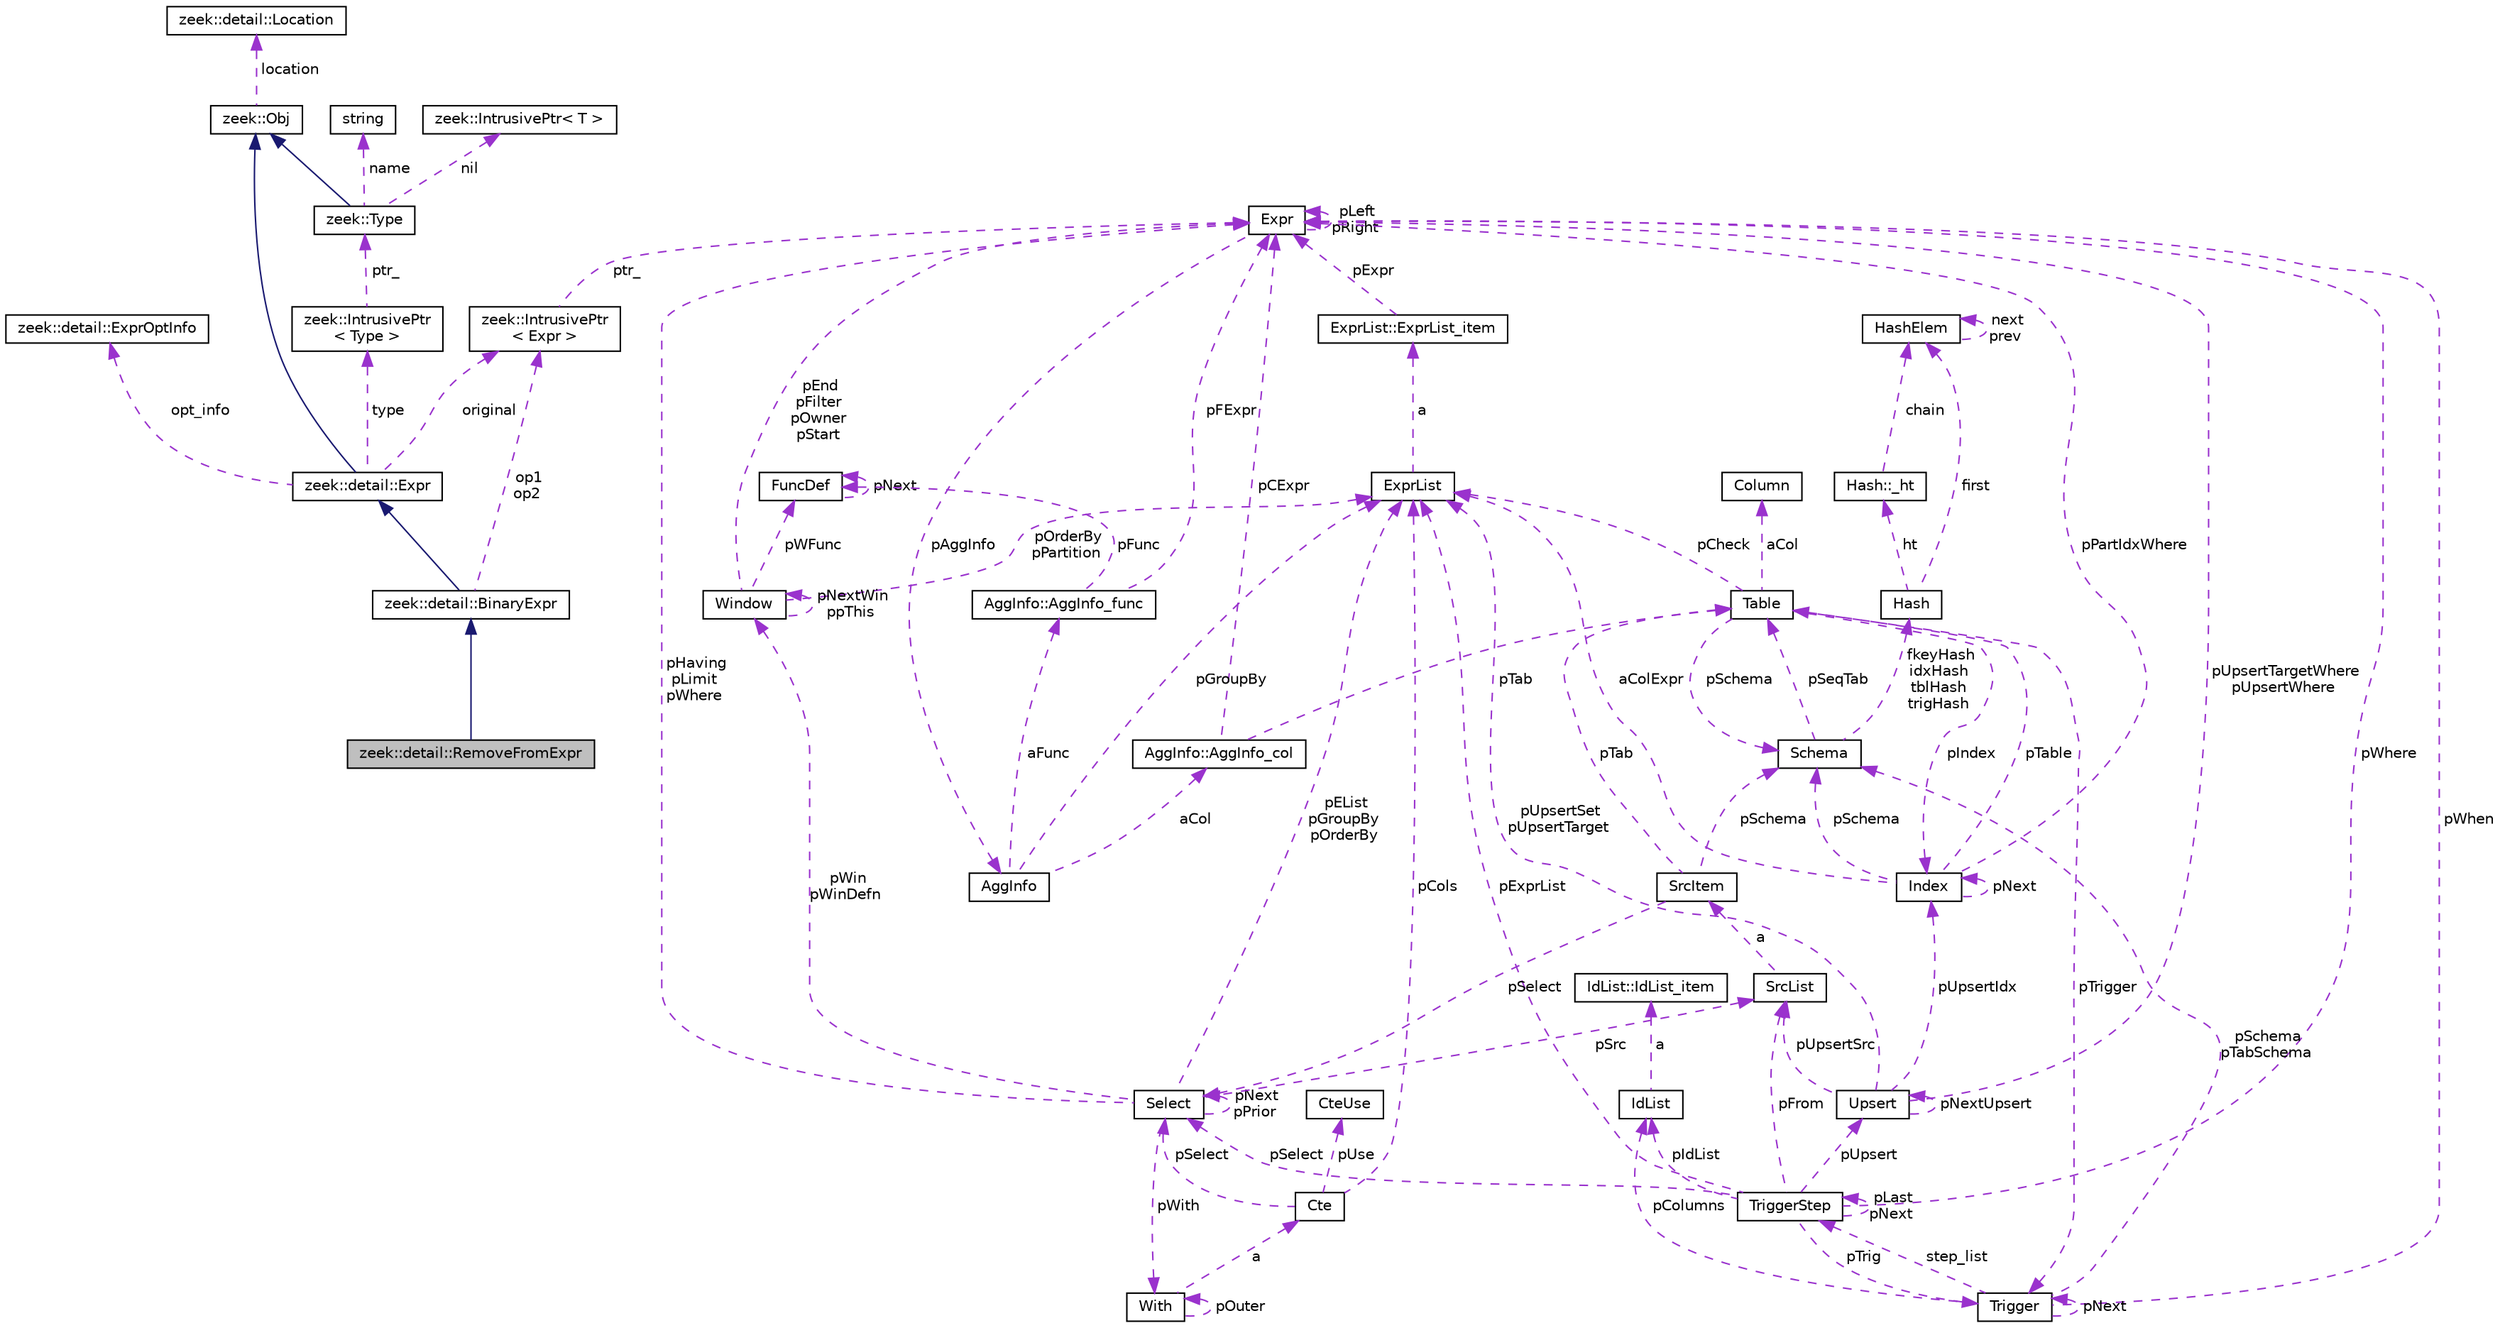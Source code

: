 digraph "zeek::detail::RemoveFromExpr"
{
 // LATEX_PDF_SIZE
  edge [fontname="Helvetica",fontsize="10",labelfontname="Helvetica",labelfontsize="10"];
  node [fontname="Helvetica",fontsize="10",shape=record];
  Node1 [label="zeek::detail::RemoveFromExpr",height=0.2,width=0.4,color="black", fillcolor="grey75", style="filled", fontcolor="black",tooltip=" "];
  Node2 -> Node1 [dir="back",color="midnightblue",fontsize="10",style="solid",fontname="Helvetica"];
  Node2 [label="zeek::detail::BinaryExpr",height=0.2,width=0.4,color="black", fillcolor="white", style="filled",URL="$da/df9/classzeek_1_1detail_1_1BinaryExpr.html",tooltip=" "];
  Node3 -> Node2 [dir="back",color="midnightblue",fontsize="10",style="solid",fontname="Helvetica"];
  Node3 [label="zeek::detail::Expr",height=0.2,width=0.4,color="black", fillcolor="white", style="filled",URL="$dc/d54/classzeek_1_1detail_1_1Expr.html",tooltip=" "];
  Node4 -> Node3 [dir="back",color="midnightblue",fontsize="10",style="solid",fontname="Helvetica"];
  Node4 [label="zeek::Obj",height=0.2,width=0.4,color="black", fillcolor="white", style="filled",URL="$dd/df1/classzeek_1_1Obj.html",tooltip=" "];
  Node5 -> Node4 [dir="back",color="darkorchid3",fontsize="10",style="dashed",label=" location" ,fontname="Helvetica"];
  Node5 [label="zeek::detail::Location",height=0.2,width=0.4,color="black", fillcolor="white", style="filled",URL="$d5/d1d/classzeek_1_1detail_1_1Location.html",tooltip=" "];
  Node6 -> Node3 [dir="back",color="darkorchid3",fontsize="10",style="dashed",label=" type" ,fontname="Helvetica"];
  Node6 [label="zeek::IntrusivePtr\l\< Type \>",height=0.2,width=0.4,color="black", fillcolor="white", style="filled",URL="$d6/dba/classzeek_1_1IntrusivePtr.html",tooltip=" "];
  Node7 -> Node6 [dir="back",color="darkorchid3",fontsize="10",style="dashed",label=" ptr_" ,fontname="Helvetica"];
  Node7 [label="zeek::Type",height=0.2,width=0.4,color="black", fillcolor="white", style="filled",URL="$d0/d4f/classzeek_1_1Type.html",tooltip=" "];
  Node4 -> Node7 [dir="back",color="midnightblue",fontsize="10",style="solid",fontname="Helvetica"];
  Node8 -> Node7 [dir="back",color="darkorchid3",fontsize="10",style="dashed",label=" nil" ,fontname="Helvetica"];
  Node8 [label="zeek::IntrusivePtr\< T \>",height=0.2,width=0.4,color="black", fillcolor="white", style="filled",URL="$d6/dba/classzeek_1_1IntrusivePtr.html",tooltip=" "];
  Node9 -> Node7 [dir="back",color="darkorchid3",fontsize="10",style="dashed",label=" name" ,fontname="Helvetica"];
  Node9 [label="string",height=0.2,width=0.4,color="black", fillcolor="white", style="filled",tooltip=" "];
  Node10 -> Node3 [dir="back",color="darkorchid3",fontsize="10",style="dashed",label=" original" ,fontname="Helvetica"];
  Node10 [label="zeek::IntrusivePtr\l\< Expr \>",height=0.2,width=0.4,color="black", fillcolor="white", style="filled",URL="$d6/dba/classzeek_1_1IntrusivePtr.html",tooltip=" "];
  Node11 -> Node10 [dir="back",color="darkorchid3",fontsize="10",style="dashed",label=" ptr_" ,fontname="Helvetica"];
  Node11 [label="Expr",height=0.2,width=0.4,color="black", fillcolor="white", style="filled",URL="$db/d1b/sqlite3_8c.html#d4/dfb/structExpr",tooltip=" "];
  Node11 -> Node11 [dir="back",color="darkorchid3",fontsize="10",style="dashed",label=" pLeft\npRight" ,fontname="Helvetica"];
  Node12 -> Node11 [dir="back",color="darkorchid3",fontsize="10",style="dashed",label=" pAggInfo" ,fontname="Helvetica"];
  Node12 [label="AggInfo",height=0.2,width=0.4,color="black", fillcolor="white", style="filled",URL="$db/d1b/sqlite3_8c.html#d2/dc8/structAggInfo",tooltip=" "];
  Node13 -> Node12 [dir="back",color="darkorchid3",fontsize="10",style="dashed",label=" pGroupBy" ,fontname="Helvetica"];
  Node13 [label="ExprList",height=0.2,width=0.4,color="black", fillcolor="white", style="filled",URL="$db/d1b/sqlite3_8c.html#d5/d5c/structExprList",tooltip=" "];
  Node14 -> Node13 [dir="back",color="darkorchid3",fontsize="10",style="dashed",label=" a" ,fontname="Helvetica"];
  Node14 [label="ExprList::ExprList_item",height=0.2,width=0.4,color="black", fillcolor="white", style="filled",URL="$db/d1b/sqlite3_8c.html#d8/dae/structExprList_1_1ExprList__item",tooltip=" "];
  Node11 -> Node14 [dir="back",color="darkorchid3",fontsize="10",style="dashed",label=" pExpr" ,fontname="Helvetica"];
  Node15 -> Node12 [dir="back",color="darkorchid3",fontsize="10",style="dashed",label=" aCol" ,fontname="Helvetica"];
  Node15 [label="AggInfo::AggInfo_col",height=0.2,width=0.4,color="black", fillcolor="white", style="filled",URL="$db/d1b/sqlite3_8c.html#d6/d3a/structAggInfo_1_1AggInfo__col",tooltip=" "];
  Node16 -> Node15 [dir="back",color="darkorchid3",fontsize="10",style="dashed",label=" pTab" ,fontname="Helvetica"];
  Node16 [label="Table",height=0.2,width=0.4,color="black", fillcolor="white", style="filled",URL="$db/d1b/sqlite3_8c.html#dc/dcb/structTable",tooltip=" "];
  Node17 -> Node16 [dir="back",color="darkorchid3",fontsize="10",style="dashed",label=" aCol" ,fontname="Helvetica"];
  Node17 [label="Column",height=0.2,width=0.4,color="black", fillcolor="white", style="filled",URL="$db/d1b/sqlite3_8c.html#dc/dc1/structColumn",tooltip=" "];
  Node18 -> Node16 [dir="back",color="darkorchid3",fontsize="10",style="dashed",label=" pIndex" ,fontname="Helvetica"];
  Node18 [label="Index",height=0.2,width=0.4,color="black", fillcolor="white", style="filled",URL="$db/d1b/sqlite3_8c.html#df/d86/structIndex",tooltip=" "];
  Node16 -> Node18 [dir="back",color="darkorchid3",fontsize="10",style="dashed",label=" pTable" ,fontname="Helvetica"];
  Node18 -> Node18 [dir="back",color="darkorchid3",fontsize="10",style="dashed",label=" pNext" ,fontname="Helvetica"];
  Node19 -> Node18 [dir="back",color="darkorchid3",fontsize="10",style="dashed",label=" pSchema" ,fontname="Helvetica"];
  Node19 [label="Schema",height=0.2,width=0.4,color="black", fillcolor="white", style="filled",URL="$db/d1b/sqlite3_8c.html#d8/db0/structSchema",tooltip=" "];
  Node20 -> Node19 [dir="back",color="darkorchid3",fontsize="10",style="dashed",label=" fkeyHash\nidxHash\ntblHash\ntrigHash" ,fontname="Helvetica"];
  Node20 [label="Hash",height=0.2,width=0.4,color="black", fillcolor="white", style="filled",URL="$db/d1b/sqlite3_8c.html#d1/dbe/structHash",tooltip=" "];
  Node21 -> Node20 [dir="back",color="darkorchid3",fontsize="10",style="dashed",label=" first" ,fontname="Helvetica"];
  Node21 [label="HashElem",height=0.2,width=0.4,color="black", fillcolor="white", style="filled",URL="$db/d1b/sqlite3_8c.html#da/d21/structHashElem",tooltip=" "];
  Node21 -> Node21 [dir="back",color="darkorchid3",fontsize="10",style="dashed",label=" next\nprev" ,fontname="Helvetica"];
  Node22 -> Node20 [dir="back",color="darkorchid3",fontsize="10",style="dashed",label=" ht" ,fontname="Helvetica"];
  Node22 [label="Hash::_ht",height=0.2,width=0.4,color="black", fillcolor="white", style="filled",URL="$db/d1b/sqlite3_8c.html#d7/d1f/structHash_1_1__ht",tooltip=" "];
  Node21 -> Node22 [dir="back",color="darkorchid3",fontsize="10",style="dashed",label=" chain" ,fontname="Helvetica"];
  Node16 -> Node19 [dir="back",color="darkorchid3",fontsize="10",style="dashed",label=" pSeqTab" ,fontname="Helvetica"];
  Node11 -> Node18 [dir="back",color="darkorchid3",fontsize="10",style="dashed",label=" pPartIdxWhere" ,fontname="Helvetica"];
  Node13 -> Node18 [dir="back",color="darkorchid3",fontsize="10",style="dashed",label=" aColExpr" ,fontname="Helvetica"];
  Node13 -> Node16 [dir="back",color="darkorchid3",fontsize="10",style="dashed",label=" pCheck" ,fontname="Helvetica"];
  Node23 -> Node16 [dir="back",color="darkorchid3",fontsize="10",style="dashed",label=" pTrigger" ,fontname="Helvetica"];
  Node23 [label="Trigger",height=0.2,width=0.4,color="black", fillcolor="white", style="filled",URL="$db/d1b/sqlite3_8c.html#dc/d15/structTrigger",tooltip=" "];
  Node11 -> Node23 [dir="back",color="darkorchid3",fontsize="10",style="dashed",label=" pWhen" ,fontname="Helvetica"];
  Node24 -> Node23 [dir="back",color="darkorchid3",fontsize="10",style="dashed",label=" pColumns" ,fontname="Helvetica"];
  Node24 [label="IdList",height=0.2,width=0.4,color="black", fillcolor="white", style="filled",URL="$db/d1b/sqlite3_8c.html#da/d69/structIdList",tooltip=" "];
  Node25 -> Node24 [dir="back",color="darkorchid3",fontsize="10",style="dashed",label=" a" ,fontname="Helvetica"];
  Node25 [label="IdList::IdList_item",height=0.2,width=0.4,color="black", fillcolor="white", style="filled",URL="$db/d1b/sqlite3_8c.html#d4/dc3/structIdList_1_1IdList__item",tooltip=" "];
  Node19 -> Node23 [dir="back",color="darkorchid3",fontsize="10",style="dashed",label=" pSchema\npTabSchema" ,fontname="Helvetica"];
  Node26 -> Node23 [dir="back",color="darkorchid3",fontsize="10",style="dashed",label=" step_list" ,fontname="Helvetica"];
  Node26 [label="TriggerStep",height=0.2,width=0.4,color="black", fillcolor="white", style="filled",URL="$db/d1b/sqlite3_8c.html#d5/da5/structTriggerStep",tooltip=" "];
  Node23 -> Node26 [dir="back",color="darkorchid3",fontsize="10",style="dashed",label=" pTrig" ,fontname="Helvetica"];
  Node27 -> Node26 [dir="back",color="darkorchid3",fontsize="10",style="dashed",label=" pSelect" ,fontname="Helvetica"];
  Node27 [label="Select",height=0.2,width=0.4,color="black", fillcolor="white", style="filled",URL="$db/d1b/sqlite3_8c.html#dd/d39/structSelect",tooltip=" "];
  Node13 -> Node27 [dir="back",color="darkorchid3",fontsize="10",style="dashed",label=" pEList\npGroupBy\npOrderBy" ,fontname="Helvetica"];
  Node28 -> Node27 [dir="back",color="darkorchid3",fontsize="10",style="dashed",label=" pSrc" ,fontname="Helvetica"];
  Node28 [label="SrcList",height=0.2,width=0.4,color="black", fillcolor="white", style="filled",URL="$db/d1b/sqlite3_8c.html#de/deb/structSrcList",tooltip=" "];
  Node29 -> Node28 [dir="back",color="darkorchid3",fontsize="10",style="dashed",label=" a" ,fontname="Helvetica"];
  Node29 [label="SrcItem",height=0.2,width=0.4,color="black", fillcolor="white", style="filled",URL="$db/d1b/sqlite3_8c.html#d0/d26/structSrcItem",tooltip=" "];
  Node19 -> Node29 [dir="back",color="darkorchid3",fontsize="10",style="dashed",label=" pSchema" ,fontname="Helvetica"];
  Node16 -> Node29 [dir="back",color="darkorchid3",fontsize="10",style="dashed",label=" pTab" ,fontname="Helvetica"];
  Node27 -> Node29 [dir="back",color="darkorchid3",fontsize="10",style="dashed",label=" pSelect" ,fontname="Helvetica"];
  Node11 -> Node27 [dir="back",color="darkorchid3",fontsize="10",style="dashed",label=" pHaving\npLimit\npWhere" ,fontname="Helvetica"];
  Node27 -> Node27 [dir="back",color="darkorchid3",fontsize="10",style="dashed",label=" pNext\npPrior" ,fontname="Helvetica"];
  Node30 -> Node27 [dir="back",color="darkorchid3",fontsize="10",style="dashed",label=" pWith" ,fontname="Helvetica"];
  Node30 [label="With",height=0.2,width=0.4,color="black", fillcolor="white", style="filled",URL="$db/d1b/sqlite3_8c.html#df/d70/structWith",tooltip=" "];
  Node30 -> Node30 [dir="back",color="darkorchid3",fontsize="10",style="dashed",label=" pOuter" ,fontname="Helvetica"];
  Node31 -> Node30 [dir="back",color="darkorchid3",fontsize="10",style="dashed",label=" a" ,fontname="Helvetica"];
  Node31 [label="Cte",height=0.2,width=0.4,color="black", fillcolor="white", style="filled",URL="$db/d1b/sqlite3_8c.html#da/dbd/structCte",tooltip=" "];
  Node13 -> Node31 [dir="back",color="darkorchid3",fontsize="10",style="dashed",label=" pCols" ,fontname="Helvetica"];
  Node27 -> Node31 [dir="back",color="darkorchid3",fontsize="10",style="dashed",label=" pSelect" ,fontname="Helvetica"];
  Node32 -> Node31 [dir="back",color="darkorchid3",fontsize="10",style="dashed",label=" pUse" ,fontname="Helvetica"];
  Node32 [label="CteUse",height=0.2,width=0.4,color="black", fillcolor="white", style="filled",URL="$db/d1b/sqlite3_8c.html#d1/d27/structCteUse",tooltip=" "];
  Node33 -> Node27 [dir="back",color="darkorchid3",fontsize="10",style="dashed",label=" pWin\npWinDefn" ,fontname="Helvetica"];
  Node33 [label="Window",height=0.2,width=0.4,color="black", fillcolor="white", style="filled",URL="$db/d1b/sqlite3_8c.html#d6/d08/structWindow",tooltip=" "];
  Node13 -> Node33 [dir="back",color="darkorchid3",fontsize="10",style="dashed",label=" pOrderBy\npPartition" ,fontname="Helvetica"];
  Node11 -> Node33 [dir="back",color="darkorchid3",fontsize="10",style="dashed",label=" pEnd\npFilter\npOwner\npStart" ,fontname="Helvetica"];
  Node33 -> Node33 [dir="back",color="darkorchid3",fontsize="10",style="dashed",label=" pNextWin\nppThis" ,fontname="Helvetica"];
  Node34 -> Node33 [dir="back",color="darkorchid3",fontsize="10",style="dashed",label=" pWFunc" ,fontname="Helvetica"];
  Node34 [label="FuncDef",height=0.2,width=0.4,color="black", fillcolor="white", style="filled",URL="$d1/d3a/structFuncDef.html",tooltip=" "];
  Node34 -> Node34 [dir="back",color="darkorchid3",fontsize="10",style="dashed",label=" pNext" ,fontname="Helvetica"];
  Node28 -> Node26 [dir="back",color="darkorchid3",fontsize="10",style="dashed",label=" pFrom" ,fontname="Helvetica"];
  Node11 -> Node26 [dir="back",color="darkorchid3",fontsize="10",style="dashed",label=" pWhere" ,fontname="Helvetica"];
  Node13 -> Node26 [dir="back",color="darkorchid3",fontsize="10",style="dashed",label=" pExprList" ,fontname="Helvetica"];
  Node24 -> Node26 [dir="back",color="darkorchid3",fontsize="10",style="dashed",label=" pIdList" ,fontname="Helvetica"];
  Node35 -> Node26 [dir="back",color="darkorchid3",fontsize="10",style="dashed",label=" pUpsert" ,fontname="Helvetica"];
  Node35 [label="Upsert",height=0.2,width=0.4,color="black", fillcolor="white", style="filled",URL="$db/d1b/sqlite3_8c.html#da/d8e/structUpsert",tooltip=" "];
  Node13 -> Node35 [dir="back",color="darkorchid3",fontsize="10",style="dashed",label=" pUpsertSet\npUpsertTarget" ,fontname="Helvetica"];
  Node11 -> Node35 [dir="back",color="darkorchid3",fontsize="10",style="dashed",label=" pUpsertTargetWhere\npUpsertWhere" ,fontname="Helvetica"];
  Node35 -> Node35 [dir="back",color="darkorchid3",fontsize="10",style="dashed",label=" pNextUpsert" ,fontname="Helvetica"];
  Node18 -> Node35 [dir="back",color="darkorchid3",fontsize="10",style="dashed",label=" pUpsertIdx" ,fontname="Helvetica"];
  Node28 -> Node35 [dir="back",color="darkorchid3",fontsize="10",style="dashed",label=" pUpsertSrc" ,fontname="Helvetica"];
  Node26 -> Node26 [dir="back",color="darkorchid3",fontsize="10",style="dashed",label=" pLast\npNext" ,fontname="Helvetica"];
  Node23 -> Node23 [dir="back",color="darkorchid3",fontsize="10",style="dashed",label=" pNext" ,fontname="Helvetica"];
  Node19 -> Node16 [dir="back",color="darkorchid3",fontsize="10",style="dashed",label=" pSchema" ,fontname="Helvetica"];
  Node11 -> Node15 [dir="back",color="darkorchid3",fontsize="10",style="dashed",label=" pCExpr" ,fontname="Helvetica"];
  Node36 -> Node12 [dir="back",color="darkorchid3",fontsize="10",style="dashed",label=" aFunc" ,fontname="Helvetica"];
  Node36 [label="AggInfo::AggInfo_func",height=0.2,width=0.4,color="black", fillcolor="white", style="filled",URL="$db/d1b/sqlite3_8c.html#d3/d2e/structAggInfo_1_1AggInfo__func",tooltip=" "];
  Node11 -> Node36 [dir="back",color="darkorchid3",fontsize="10",style="dashed",label=" pFExpr" ,fontname="Helvetica"];
  Node34 -> Node36 [dir="back",color="darkorchid3",fontsize="10",style="dashed",label=" pFunc" ,fontname="Helvetica"];
  Node37 -> Node3 [dir="back",color="darkorchid3",fontsize="10",style="dashed",label=" opt_info" ,fontname="Helvetica"];
  Node37 [label="zeek::detail::ExprOptInfo",height=0.2,width=0.4,color="black", fillcolor="white", style="filled",URL="$d2/d12/namespacezeek_1_1detail.html#de/d9f/classzeek_1_1detail_1_1ExprOptInfo",tooltip=" "];
  Node10 -> Node2 [dir="back",color="darkorchid3",fontsize="10",style="dashed",label=" op1\nop2" ,fontname="Helvetica"];
}
